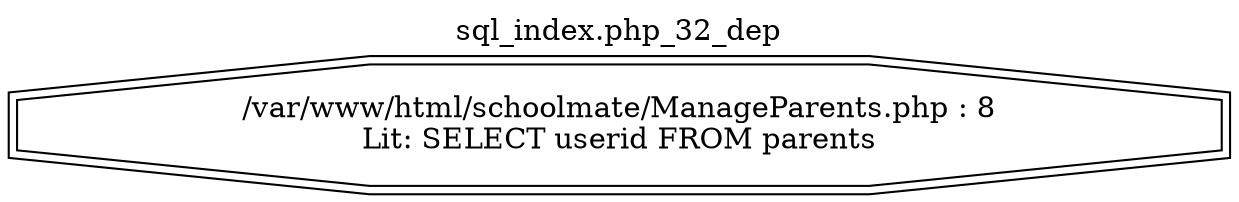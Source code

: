 digraph cfg {
  label="sql_index.php_32_dep";
  labelloc=t;
  n1 [shape=doubleoctagon, label="/var/www/html/schoolmate/ManageParents.php : 8\nLit: SELECT userid FROM parents\n"];
}
